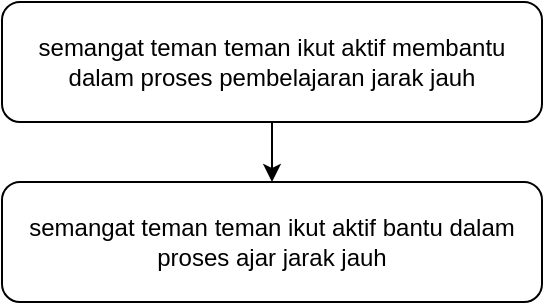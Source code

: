 <mxfile version="14.1.9" type="device"><diagram id="6jTATUxol-LBHKUSFNX4" name="Page-1"><mxGraphModel dx="723" dy="402" grid="1" gridSize="10" guides="1" tooltips="1" connect="1" arrows="1" fold="1" page="1" pageScale="1" pageWidth="827" pageHeight="1169" math="0" shadow="0"><root><mxCell id="0"/><mxCell id="1" parent="0"/><mxCell id="3i6or3TbOvKhkkbhwgQq-5" style="edgeStyle=orthogonalEdgeStyle;rounded=0;orthogonalLoop=1;jettySize=auto;html=1;entryX=0.5;entryY=0;entryDx=0;entryDy=0;" parent="1" source="3i6or3TbOvKhkkbhwgQq-3" target="3i6or3TbOvKhkkbhwgQq-4" edge="1"><mxGeometry relative="1" as="geometry"/></mxCell><mxCell id="3i6or3TbOvKhkkbhwgQq-3" value="semangat teman teman ikut aktif membantu dalam proses pembelajaran jarak jauh" style="rounded=1;whiteSpace=wrap;html=1;" parent="1" vertex="1"><mxGeometry x="40" y="40" width="270" height="60" as="geometry"/></mxCell><mxCell id="3i6or3TbOvKhkkbhwgQq-4" value="semangat teman teman ikut aktif bantu dalam proses ajar jarak jauh" style="rounded=1;whiteSpace=wrap;html=1;" parent="1" vertex="1"><mxGeometry x="40" y="130" width="270" height="60" as="geometry"/></mxCell></root></mxGraphModel></diagram></mxfile>
